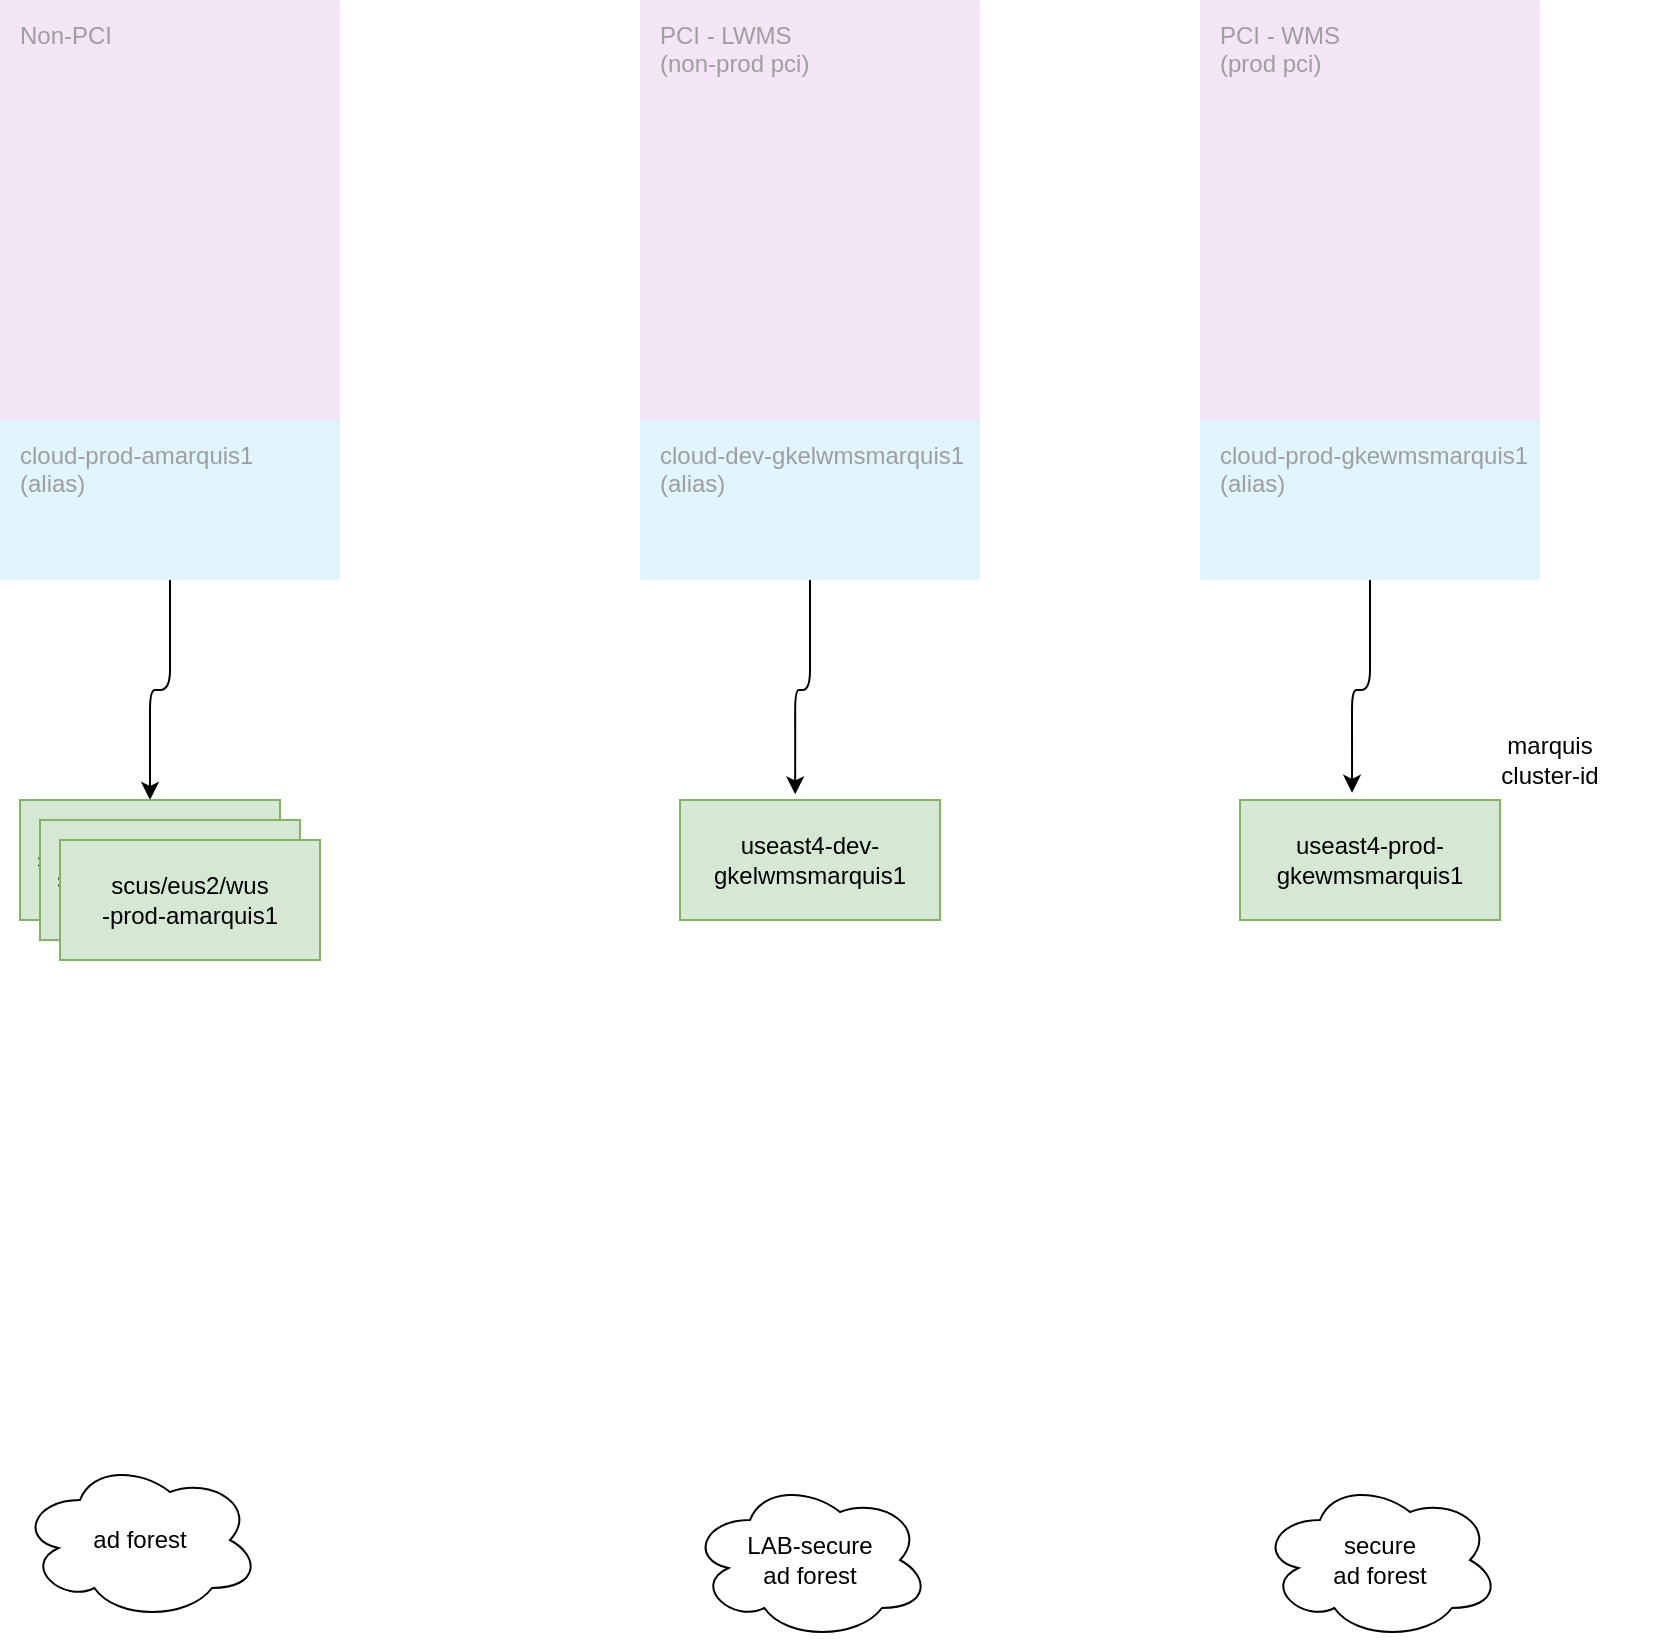 <mxfile version="15.9.1" type="github">
  <diagram id="2CuTonW5jr_2_egRUKKt" name="Page-1">
    <mxGraphModel dx="1284" dy="814" grid="1" gridSize="10" guides="1" tooltips="1" connect="1" arrows="1" fold="1" page="1" pageScale="1" pageWidth="850" pageHeight="1100" math="0" shadow="0">
      <root>
        <mxCell id="0" />
        <mxCell id="1" parent="0" />
        <mxCell id="qWrR5BFxq0HC-FWOXVMI-2" value="Non-PCI" style="sketch=0;points=[[0,0,0],[0.25,0,0],[0.5,0,0],[0.75,0,0],[1,0,0],[1,0.25,0],[1,0.5,0],[1,0.75,0],[1,1,0],[0.75,1,0],[0.5,1,0],[0.25,1,0],[0,1,0],[0,0.75,0],[0,0.5,0],[0,0.25,0]];rounded=1;absoluteArcSize=1;arcSize=2;html=1;strokeColor=none;gradientColor=none;shadow=0;dashed=0;fontSize=12;fontColor=#9E9E9E;align=left;verticalAlign=top;spacing=10;spacingTop=-4;fillColor=#F3E5F5;" vertex="1" parent="1">
          <mxGeometry x="200" y="200" width="170" height="290" as="geometry" />
        </mxCell>
        <mxCell id="qWrR5BFxq0HC-FWOXVMI-3" value="PCI - LWMS&lt;br&gt;(non-prod pci)" style="sketch=0;points=[[0,0,0],[0.25,0,0],[0.5,0,0],[0.75,0,0],[1,0,0],[1,0.25,0],[1,0.5,0],[1,0.75,0],[1,1,0],[0.75,1,0],[0.5,1,0],[0.25,1,0],[0,1,0],[0,0.75,0],[0,0.5,0],[0,0.25,0]];rounded=1;absoluteArcSize=1;arcSize=2;html=1;strokeColor=none;gradientColor=none;shadow=0;dashed=0;fontSize=12;fontColor=#9E9E9E;align=left;verticalAlign=top;spacing=10;spacingTop=-4;fillColor=#F3E5F5;" vertex="1" parent="1">
          <mxGeometry x="520" y="200" width="170" height="290" as="geometry" />
        </mxCell>
        <mxCell id="qWrR5BFxq0HC-FWOXVMI-4" value="PCI - WMS&lt;br&gt;(prod pci)" style="sketch=0;points=[[0,0,0],[0.25,0,0],[0.5,0,0],[0.75,0,0],[1,0,0],[1,0.25,0],[1,0.5,0],[1,0.75,0],[1,1,0],[0.75,1,0],[0.5,1,0],[0.25,1,0],[0,1,0],[0,0.75,0],[0,0.5,0],[0,0.25,0]];rounded=1;absoluteArcSize=1;arcSize=2;html=1;strokeColor=none;gradientColor=none;shadow=0;dashed=0;fontSize=12;fontColor=#9E9E9E;align=left;verticalAlign=top;spacing=10;spacingTop=-4;fillColor=#F3E5F5;" vertex="1" parent="1">
          <mxGeometry x="800" y="200" width="170" height="290" as="geometry" />
        </mxCell>
        <mxCell id="qWrR5BFxq0HC-FWOXVMI-17" style="edgeStyle=orthogonalEdgeStyle;rounded=1;orthogonalLoop=1;jettySize=auto;html=1;entryX=0.5;entryY=0;entryDx=0;entryDy=0;" edge="1" parent="1" source="qWrR5BFxq0HC-FWOXVMI-5" target="qWrR5BFxq0HC-FWOXVMI-11">
          <mxGeometry relative="1" as="geometry" />
        </mxCell>
        <mxCell id="qWrR5BFxq0HC-FWOXVMI-5" value="cloud-prod-amarquis1&lt;br&gt;(alias)" style="sketch=0;points=[[0,0,0],[0.25,0,0],[0.5,0,0],[0.75,0,0],[1,0,0],[1,0.25,0],[1,0.5,0],[1,0.75,0],[1,1,0],[0.75,1,0],[0.5,1,0],[0.25,1,0],[0,1,0],[0,0.75,0],[0,0.5,0],[0,0.25,0]];rounded=1;absoluteArcSize=1;arcSize=2;html=1;strokeColor=none;gradientColor=none;shadow=0;dashed=0;fontSize=12;fontColor=#9E9E9E;align=left;verticalAlign=top;spacing=10;spacingTop=-4;fillColor=#E1F5FE;" vertex="1" parent="1">
          <mxGeometry x="200" y="410" width="170" height="80" as="geometry" />
        </mxCell>
        <mxCell id="qWrR5BFxq0HC-FWOXVMI-22" style="edgeStyle=orthogonalEdgeStyle;rounded=1;orthogonalLoop=1;jettySize=auto;html=1;entryX=0.443;entryY=-0.047;entryDx=0;entryDy=0;entryPerimeter=0;" edge="1" parent="1" source="qWrR5BFxq0HC-FWOXVMI-6" target="qWrR5BFxq0HC-FWOXVMI-21">
          <mxGeometry relative="1" as="geometry" />
        </mxCell>
        <mxCell id="qWrR5BFxq0HC-FWOXVMI-6" value="cloud-dev-gkelwmsmarquis1&lt;br&gt;(alias)" style="sketch=0;points=[[0,0,0],[0.25,0,0],[0.5,0,0],[0.75,0,0],[1,0,0],[1,0.25,0],[1,0.5,0],[1,0.75,0],[1,1,0],[0.75,1,0],[0.5,1,0],[0.25,1,0],[0,1,0],[0,0.75,0],[0,0.5,0],[0,0.25,0]];rounded=1;absoluteArcSize=1;arcSize=2;html=1;strokeColor=none;gradientColor=none;shadow=0;dashed=0;fontSize=12;fontColor=#9E9E9E;align=left;verticalAlign=top;spacing=10;spacingTop=-4;fillColor=#E1F5FE;" vertex="1" parent="1">
          <mxGeometry x="520" y="410" width="170" height="80" as="geometry" />
        </mxCell>
        <mxCell id="qWrR5BFxq0HC-FWOXVMI-23" style="edgeStyle=orthogonalEdgeStyle;rounded=1;orthogonalLoop=1;jettySize=auto;html=1;entryX=0.431;entryY=-0.06;entryDx=0;entryDy=0;entryPerimeter=0;" edge="1" parent="1" source="qWrR5BFxq0HC-FWOXVMI-7" target="qWrR5BFxq0HC-FWOXVMI-20">
          <mxGeometry relative="1" as="geometry" />
        </mxCell>
        <mxCell id="qWrR5BFxq0HC-FWOXVMI-7" value="cloud-prod-gkewmsmarquis1&lt;br&gt;(alias)" style="sketch=0;points=[[0,0,0],[0.25,0,0],[0.5,0,0],[0.75,0,0],[1,0,0],[1,0.25,0],[1,0.5,0],[1,0.75,0],[1,1,0],[0.75,1,0],[0.5,1,0],[0.25,1,0],[0,1,0],[0,0.75,0],[0,0.5,0],[0,0.25,0]];rounded=1;absoluteArcSize=1;arcSize=2;html=1;strokeColor=none;gradientColor=none;shadow=0;dashed=0;fontSize=12;fontColor=#9E9E9E;align=left;verticalAlign=top;spacing=10;spacingTop=-4;fillColor=#E1F5FE;" vertex="1" parent="1">
          <mxGeometry x="800" y="410" width="170" height="80" as="geometry" />
        </mxCell>
        <mxCell id="qWrR5BFxq0HC-FWOXVMI-16" value="" style="group" vertex="1" connectable="0" parent="1">
          <mxGeometry x="210" y="600" width="150" height="80" as="geometry" />
        </mxCell>
        <mxCell id="qWrR5BFxq0HC-FWOXVMI-11" value="scus-prod-amarquis1" style="rounded=0;whiteSpace=wrap;html=1;fillColor=#d5e8d4;strokeColor=#82b366;" vertex="1" parent="qWrR5BFxq0HC-FWOXVMI-16">
          <mxGeometry width="130" height="60" as="geometry" />
        </mxCell>
        <mxCell id="qWrR5BFxq0HC-FWOXVMI-14" value="scus-prod-amarquis1" style="rounded=0;whiteSpace=wrap;html=1;fillColor=#d5e8d4;strokeColor=#82b366;" vertex="1" parent="qWrR5BFxq0HC-FWOXVMI-16">
          <mxGeometry x="10" y="10" width="130" height="60" as="geometry" />
        </mxCell>
        <mxCell id="qWrR5BFxq0HC-FWOXVMI-15" value="scus/eus2/wus&lt;br&gt;-prod-amarquis1" style="rounded=0;whiteSpace=wrap;html=1;fillColor=#d5e8d4;strokeColor=#82b366;" vertex="1" parent="qWrR5BFxq0HC-FWOXVMI-16">
          <mxGeometry x="20" y="20" width="130" height="60" as="geometry" />
        </mxCell>
        <mxCell id="qWrR5BFxq0HC-FWOXVMI-21" value="useast4-dev-gkelwmsmarquis1" style="rounded=0;whiteSpace=wrap;html=1;fillColor=#d5e8d4;strokeColor=#82b366;" vertex="1" parent="1">
          <mxGeometry x="540" y="600" width="130" height="60" as="geometry" />
        </mxCell>
        <mxCell id="qWrR5BFxq0HC-FWOXVMI-20" value="useast4-prod-gkewmsmarquis1" style="rounded=0;whiteSpace=wrap;html=1;fillColor=#d5e8d4;strokeColor=#82b366;" vertex="1" parent="1">
          <mxGeometry x="820" y="600" width="130" height="60" as="geometry" />
        </mxCell>
        <mxCell id="qWrR5BFxq0HC-FWOXVMI-26" value="marquis&lt;br&gt;cluster-id" style="text;html=1;strokeColor=none;fillColor=none;align=center;verticalAlign=middle;whiteSpace=wrap;rounded=0;" vertex="1" parent="1">
          <mxGeometry x="920" y="570" width="110" height="20" as="geometry" />
        </mxCell>
        <mxCell id="qWrR5BFxq0HC-FWOXVMI-27" value="LAB-secure&lt;br&gt;ad forest" style="ellipse;shape=cloud;whiteSpace=wrap;html=1;" vertex="1" parent="1">
          <mxGeometry x="545" y="940" width="120" height="80" as="geometry" />
        </mxCell>
        <mxCell id="qWrR5BFxq0HC-FWOXVMI-28" value="secure&lt;br&gt;ad forest" style="ellipse;shape=cloud;whiteSpace=wrap;html=1;" vertex="1" parent="1">
          <mxGeometry x="830" y="940" width="120" height="80" as="geometry" />
        </mxCell>
        <mxCell id="qWrR5BFxq0HC-FWOXVMI-29" value="ad forest" style="ellipse;shape=cloud;whiteSpace=wrap;html=1;" vertex="1" parent="1">
          <mxGeometry x="210" y="930" width="120" height="80" as="geometry" />
        </mxCell>
      </root>
    </mxGraphModel>
  </diagram>
</mxfile>
